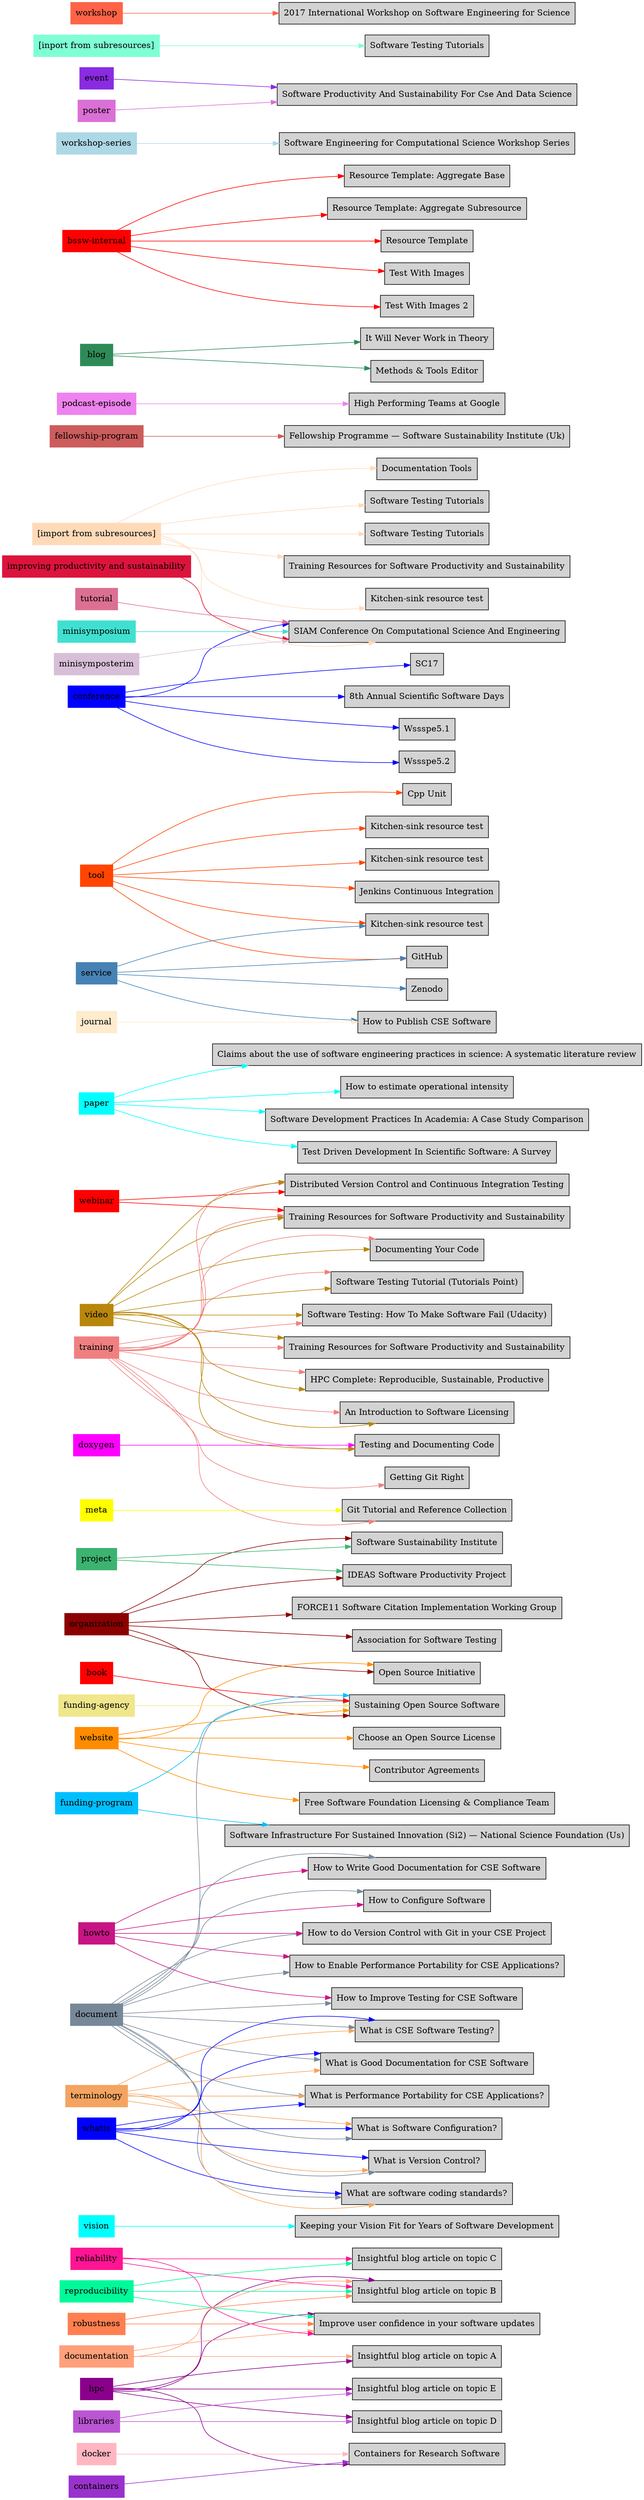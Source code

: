 digraph bettersoftware {
            rankdir = LR;
            ratio = fill;
            node [style=filled];
            node [shape = box];
"hpc" [colorscheme="svg" color="darkmagenta"];
"hpc" ->  "BlogArticleSkeletonA.md" [colorscheme="svg" color="darkmagenta"];
"BlogArticleSkeletonA.md" [label="Insightful blog article on topic A" URL="http://bss.parallactic.com/resources/insightful-blog-article-on-topic-a"]
"documentation" [colorscheme="svg" color="lightsalmon"];
"documentation" ->  "BlogArticleSkeletonA.md" [colorscheme="svg" color="lightsalmon"];
"BlogArticleSkeletonA.md" [label="Insightful blog article on topic A" URL="http://bss.parallactic.com/resources/insightful-blog-article-on-topic-a"]
"reliability" [colorscheme="svg" color="deeppink"];
"reliability" ->  "BlogArticleSkeletonB.md" [colorscheme="svg" color="deeppink"];
"BlogArticleSkeletonB.md" [label="Insightful blog article on topic B" URL="http://bss.parallactic.com/resources/insightful-blog-article-on-topic-b"]
"reproducibility" [colorscheme="svg" color="mediumspringgreen"];
"reproducibility" ->  "BlogArticleSkeletonB.md" [colorscheme="svg" color="mediumspringgreen"];
"BlogArticleSkeletonB.md" [label="Insightful blog article on topic B" URL="http://bss.parallactic.com/resources/insightful-blog-article-on-topic-b"]
"robustness" [colorscheme="svg" color="coral"];
"robustness" ->  "BlogArticleSkeletonB.md" [colorscheme="svg" color="coral"];
"BlogArticleSkeletonB.md" [label="Insightful blog article on topic B" URL="http://bss.parallactic.com/resources/insightful-blog-article-on-topic-b"]
"hpc" ->  "BlogArticleSkeletonB.md" [colorscheme="svg" color="darkmagenta"];
"BlogArticleSkeletonB.md" [label="Insightful blog article on topic B" URL="http://bss.parallactic.com/resources/insightful-blog-article-on-topic-b"]
"documentation" ->  "BlogArticleSkeletonB.md" [colorscheme="svg" color="lightsalmon"];
"BlogArticleSkeletonB.md" [label="Insightful blog article on topic B" URL="http://bss.parallactic.com/resources/insightful-blog-article-on-topic-b"]
"reliability" ->  "BlogArticleSkeletonC.md" [colorscheme="svg" color="deeppink"];
"BlogArticleSkeletonC.md" [label="Insightful blog article on topic C" URL="http://bss.parallactic.com/resources/insightful-blog-article-on-topic-c"]
"reproducibility" ->  "BlogArticleSkeletonC.md" [colorscheme="svg" color="mediumspringgreen"];
"BlogArticleSkeletonC.md" [label="Insightful blog article on topic C" URL="http://bss.parallactic.com/resources/insightful-blog-article-on-topic-c"]
"hpc" ->  "BlogArticleSkeletonD.md" [colorscheme="svg" color="darkmagenta"];
"BlogArticleSkeletonD.md" [label="Insightful blog article on topic D" URL="http://bss.parallactic.com/resources/insightful-blog-article-on-topic-d"]
"libraries" [colorscheme="svg" color="mediumorchid"];
"libraries" ->  "BlogArticleSkeletonD.md" [colorscheme="svg" color="mediumorchid"];
"BlogArticleSkeletonD.md" [label="Insightful blog article on topic D" URL="http://bss.parallactic.com/resources/insightful-blog-article-on-topic-d"]
"hpc" ->  "BlogArticleSkeletonE.md" [colorscheme="svg" color="darkmagenta"];
"BlogArticleSkeletonE.md" [label="Insightful blog article on topic E" URL="http://bss.parallactic.com/resources/insightful-blog-article-on-topic-e"]
"libraries" ->  "BlogArticleSkeletonE.md" [colorscheme="svg" color="mediumorchid"];
"BlogArticleSkeletonE.md" [label="Insightful blog article on topic E" URL="http://bss.parallactic.com/resources/insightful-blog-article-on-topic-e"]
"reliability" ->  "ImproveUserConfidenceInSwUpdates.md" [colorscheme="svg" color="deeppink"];
"ImproveUserConfidenceInSwUpdates.md" [label="Improve user confidence in your software updates" URL="http://bss.parallactic.com/resources/improve-user-confidence-in-your-software-updates"]
"reproducibility" ->  "ImproveUserConfidenceInSwUpdates.md" [colorscheme="svg" color="mediumspringgreen"];
"ImproveUserConfidenceInSwUpdates.md" [label="Improve user confidence in your software updates" URL="http://bss.parallactic.com/resources/improve-user-confidence-in-your-software-updates"]
"robustness" ->  "ImproveUserConfidenceInSwUpdates.md" [colorscheme="svg" color="coral"];
"ImproveUserConfidenceInSwUpdates.md" [label="Improve user confidence in your software updates" URL="http://bss.parallactic.com/resources/improve-user-confidence-in-your-software-updates"]
"hpc" ->  "ImproveUserConfidenceInSwUpdates.md" [colorscheme="svg" color="darkmagenta"];
"ImproveUserConfidenceInSwUpdates.md" [label="Improve user confidence in your software updates" URL="http://bss.parallactic.com/resources/improve-user-confidence-in-your-software-updates"]
"documentation" ->  "ImproveUserConfidenceInSwUpdates.md" [colorscheme="svg" color="lightsalmon"];
"ImproveUserConfidenceInSwUpdates.md" [label="Improve user confidence in your software updates" URL="http://bss.parallactic.com/resources/improve-user-confidence-in-your-software-updates"]
"docker" [colorscheme="svg" color="lightpink"];
"docker" ->  "ContainersForResearchSw.md" [colorscheme="svg" color="lightpink"];
"ContainersForResearchSw.md" [label="Containers for Research Software" URL="http://bss.parallactic.com/resources/containers-for-research-software"]
"containers" [colorscheme="svg" color="darkorchid"];
"containers" ->  "ContainersForResearchSw.md" [colorscheme="svg" color="darkorchid"];
"ContainersForResearchSw.md" [label="Containers for Research Software" URL="http://bss.parallactic.com/resources/containers-for-research-software"]
"hpc" ->  "ContainersForResearchSw.md" [colorscheme="svg" color="darkmagenta"];
"ContainersForResearchSw.md" [label="Containers for Research Software" URL="http://bss.parallactic.com/resources/containers-for-research-software"]
"vision" [colorscheme="svg" color="aqua"];
"vision" ->  "VisionFitnessForSoftwareProductivity.md" [colorscheme="svg" color="aqua"];
"VisionFitnessForSoftwareProductivity.md" [label="Keeping your Vision Fit for Years of Software Development" URL="http://bss.parallactic.com/resources/keeping-your-vision-fit-for-years-of-software-development"]
"organization" [colorscheme="svg" color="darkred"];
"organization" ->  "AssociationForSoftwareTesting.md" [colorscheme="svg" color="darkred"];
"AssociationForSoftwareTesting.md" [label="Association for Software Testing" URL="http://bss.parallactic.com/resources/association-for-software-testing"]
"training" [colorscheme="svg" color="lightcoral"];
"training" ->  "BestPracticesForHPCSwDevelopersWebinarSeries.md" [colorscheme="svg" color="lightcoral"];
"BestPracticesForHPCSwDevelopersWebinarSeries.md" [label="Training Resources for Software Productivity and Sustainability" URL="http://bss.parallactic.com/resources/training-resources-for-software-productivity-and-sustainability"]
"webinar" [colorscheme="svg" color="red"];
"webinar" ->  "BestPracticesForHPCSwDevelopersWebinarSeries.md" [colorscheme="svg" color="red"];
"BestPracticesForHPCSwDevelopersWebinarSeries.md" [label="Training Resources for Software Productivity and Sustainability" URL="http://bss.parallactic.com/resources/training-resources-for-software-productivity-and-sustainability"]
"video" [colorscheme="svg" color="darkgoldenrod"];
"video" ->  "BestPracticesForHPCSwDevelopersWebinarSeries.md" [colorscheme="svg" color="darkgoldenrod"];
"BestPracticesForHPCSwDevelopersWebinarSeries.md" [label="Training Resources for Software Productivity and Sustainability" URL="http://bss.parallactic.com/resources/training-resources-for-software-productivity-and-sustainability"]
"website" [colorscheme="svg" color="darkorange"];
"website" ->  "ChooseALicense.md" [colorscheme="svg" color="darkorange"];
"ChooseALicense.md" [label="Choose an Open Source License" URL="http://bss.parallactic.com/resources/choose-an-open-source-license"]
"paper" [colorscheme="svg" color="cyan"];
"paper" ->  "ClaimsAboutSoftwareEnginScienceReview.md" [colorscheme="svg" color="cyan"];
"ClaimsAboutSoftwareEnginScienceReview.md" [label="Claims about the use of software engineering practices in science: A systematic literature review", URL="http://bss.parallactic.com/resources/claims-about-the-use-of-software-engineering-practices-in-science-a-systematic-literature-review"]
"website" ->  "ContributorAgreements.md" [colorscheme="svg" color="darkorange"];
"ContributorAgreements.md" [label="Contributor Agreements" URL="http://bss.parallactic.com/resources/contributor-agreements"]
"tool" [colorscheme="svg" color="orangered"];
"tool" ->  "CppUnit.md" [colorscheme="svg" color="orangered"];
"CppUnit.md" [label="Cpp Unit" URL="http://bss.parallactic.com/resources/cpp-unit"]
"training" ->  "CseCollaborationThroughSoftwareImprovingProductivityAndSustainability.SIAM-CSE17.md" [colorscheme="svg" color="lightcoral"];
"CseCollaborationThroughSoftwareImprovingProductivityAndSustainability.SIAM-CSE17.md" [label="Training Resources for Software Productivity and Sustainability" URL="http://bss.parallactic.com/resources/training-resources-for-software-productivity-and-sustainability"]
"video" ->  "CseCollaborationThroughSoftwareImprovingProductivityAndSustainability.SIAM-CSE17.md" [colorscheme="svg" color="darkgoldenrod"];
"CseCollaborationThroughSoftwareImprovingProductivityAndSustainability.SIAM-CSE17.md" [label="Training Resources for Software Productivity and Sustainability" URL="http://bss.parallactic.com/resources/training-resources-for-software-productivity-and-sustainability"]
"training" ->  "DistributedVersionControlAndContinuousIntegrationTesting.md" [colorscheme="svg" color="lightcoral"];
"DistributedVersionControlAndContinuousIntegrationTesting.md" [label="Distributed Version Control and Continuous Integration Testing" URL="http://bss.parallactic.com/resources/distributed-version-control-and-continuous-integration-testing"]
"webinar" ->  "DistributedVersionControlAndContinuousIntegrationTesting.md" [colorscheme="svg" color="red"];
"DistributedVersionControlAndContinuousIntegrationTesting.md" [label="Distributed Version Control and Continuous Integration Testing" URL="http://bss.parallactic.com/resources/distributed-version-control-and-continuous-integration-testing"]
"video" ->  "DistributedVersionControlAndContinuousIntegrationTesting.md" [colorscheme="svg" color="darkgoldenrod"];
"DistributedVersionControlAndContinuousIntegrationTesting.md" [label="Distributed Version Control and Continuous Integration Testing" URL="http://bss.parallactic.com/resources/distributed-version-control-and-continuous-integration-testing"]
"tool" ->  "DocumentationTools.Doxygen.md" [colorscheme="svg" color="orangered"];
"DocumentationTools.Doxygen.md" [label="Kitchen-sink resource test" URL="http://bss.parallactic.com/resources/kitchen-sink-resource-test"]
"service" [colorscheme="svg" color="steelblue"];
"service" ->  "DocumentationTools.ReadTheDocs.md" [colorscheme="svg" color="steelblue"];
"DocumentationTools.ReadTheDocs.md" [label="Kitchen-sink resource test" URL="http://bss.parallactic.com/resources/kitchen-sink-resource-test"]
"tool" ->  "DocumentationTools.ReadTheDocs.md" [colorscheme="svg" color="orangered"];
"DocumentationTools.ReadTheDocs.md" [label="Kitchen-sink resource test" URL="http://bss.parallactic.com/resources/kitchen-sink-resource-test"]
"tool" ->  "DocumentationTools.Sphinx.md" [colorscheme="svg" color="orangered"];
"DocumentationTools.Sphinx.md" [label="Kitchen-sink resource test" URL="http://bss.parallactic.com/resources/kitchen-sink-resource-test"]
"[import from subresources]" [colorscheme="svg" color="peachpuff"];
"[import from subresources]" ->  "DocumentationTools.md" [colorscheme="svg" color="peachpuff"];
"DocumentationTools.md" [label="Documentation Tools" URL="http://bss.parallactic.com/resources/documentation-tools"]
"organization" ->  "FORCE11SoftwareCitationImplementationWorkingGroup.md" [colorscheme="svg" color="darkred"];
"FORCE11SoftwareCitationImplementationWorkingGroup.md" [label="FORCE11 Software Citation Implementation Working Group" URL="http://bss.parallactic.com/resources/force11-software-citation-implementation-working-group"]
"website" ->  "FSFLicensingAndComplianceTeam.md" [colorscheme="svg" color="darkorange"];
"FSFLicensingAndComplianceTeam.md" [label="Free Software Foundation Licensing & Compliance Team" URL="http://bss.parallactic.com/resources/free-software-foundation-licensing-compliance-team"]
"fellowship-program" [colorscheme="svg" color="indianred"];
"fellowship-program" ->  "FellowshipProgrammeSoftwareSustainabilityInstituteUK.md" [colorscheme="svg" color="indianred"];
"FellowshipProgrammeSoftwareSustainabilityInstituteUK.md" [label="Fellowship Programme — Software Sustainability Institute (Uk)" URL="http://bss.parallactic.com/resources/fellowship-programme-software-sustainability-institute-uk"]
"training" ->  "GettingGitRight.md" [colorscheme="svg" color="lightcoral"];
"GettingGitRight.md" [label="Getting Git Right" URL="http://bss.parallactic.com/resources/getting-git-right"]
"service" ->  "GitHub.md" [colorscheme="svg" color="steelblue"];
"tool" ->  "GitHub.md" [colorscheme="svg" color="orangered"];
"GitHub.md" [label="GitHub" URL="http://bss.parallactic.com/resources/git-hub"]
"training" ->  "GitTutorialAndReferenceCollection.md" [colorscheme="svg" color="lightcoral"];
"GitTutorialAndReferenceCollection.md" [label="Git Tutorial and Reference Collection" URL="http://bss.parallactic.com/resources/git-tutorial-and-reference-collection"]
"meta" [colorscheme="svg" color="yellow"];
"meta" ->  "GitTutorialAndReferenceCollection.md" [colorscheme="svg" color="yellow"];
"GitTutorialAndReferenceCollection.md" [label="Git Tutorial and Reference Collection" URL="http://bss.parallactic.com/resources/git-tutorial-and-reference-collection"]
"podcast-episode" [colorscheme="svg" color="violet"];
"podcast-episode" ->  "GoogleHiPerfTeams.md" [colorscheme="svg" color="violet"];
"GoogleHiPerfTeams.md" [label="High Performing Teams at Google" URL="http://bss.parallactic.com/resources/high-performing-teams-at-google"]
"training" ->  "HerouxATPESC2016.md" [colorscheme="svg" color="lightcoral"];
"video" ->  "HerouxATPESC2016.md" [colorscheme="svg" color="darkgoldenrod"];
"HerouxATPESC2016.md" [label="HPC Complete: Reproducible, Sustainable, Productive" URL="http://bss.parallactic.com/resources/hpc-complete-reproducible-sustainable-productive"]
"document" [colorscheme="svg" color="lightslategrey"];
"document" ->  "HowToConfigureSw.md" [colorscheme="svg" color="lightslategrey"];
"HowToConfigureSw.md" [label="How to Configure Software" URL="http://bss.parallactic.com/resources/how-to-configure-software"]
"howto" [colorscheme="svg" color="mediumvioletred"];
"howto" ->  "HowToConfigureSw.md" [colorscheme="svg" color="mediumvioletred"];
"HowToConfigureSw.md" [label="How to Configure Software" URL="http://bss.parallactic.com/resources/how-to-configure-software"]
"document" ->  "HowToDoVersionControlWithGitInYourCseProject.md" [colorscheme="svg" color="lightslategrey"];
"HowToDoVersionControlWithGitInYourCseProject.md" [label="How to do Version Control with Git in your CSE Project" URL="http://bss.parallactic.com/resources/how-to-do-version-control-with-git-in-your-cse-project"]
"howto" ->  "HowToDoVersionControlWithGitInYourCseProject.md" [colorscheme="svg" color="mediumvioletred"];
"HowToDoVersionControlWithGitInYourCseProject.md" [label="How to do Version Control with Git in your CSE Project" URL="http://bss.parallactic.com/resources/how-to-do-version-control-with-git-in-your-cse-project"]
"document" ->  "HowToEnablePerfPortabilityForCseApps.md" [colorscheme="svg" color="lightslategrey"];
"HowToEnablePerfPortabilityForCseApps.md" [label="How to Enable Performance Portability for CSE Applications?" URL="http://bss.parallactic.com/resources/how-to-enable-performance-portability-for-cse-applications?"]
"howto" ->  "HowToEnablePerfPortabilityForCseApps.md" [colorscheme="svg" color="mediumvioletred"];
"HowToEnablePerfPortabilityForCseApps.md" [label="How to Enable Performance Portability for CSE Applications?" URL="http://bss.parallactic.com/resources/how-to-enable-performance-portability-for-cse-applications?"]
"paper" ->  "HowToEstimateOperationalIntensity.md" [colorscheme="svg" color="cyan"];
"HowToEstimateOperationalIntensity.md" [label="How to estimate operational intensity" URL="http://bss.parallactic.com/resources/how-to-estimate-operational-intensity"]
"document" ->  "HowToImproveTestingForCseSw.md" [colorscheme="svg" color="lightslategrey"];
"HowToImproveTestingForCseSw.md" [label="How to Improve Testing for CSE Software" URL="http://bss.parallactic.com/resources/how-to-improve-testing-for-cse-software"]
"howto" ->  "HowToImproveTestingForCseSw.md" [colorscheme="svg" color="mediumvioletred"];
"HowToImproveTestingForCseSw.md" [label="How to Improve Testing for CSE Software" URL="http://bss.parallactic.com/resources/how-to-improve-testing-for-cse-software"]
"journal" [colorscheme="svg" color="blanchedalmond"];
"journal" ->  "HowToPublishCseSw.md" [colorscheme="svg" color="blanchedalmond"];
"HowToPublishCseSw.md" [label="How to Publish CSE Software" URL="http://bss.parallactic.com/resources/how-to-publish-cse-software"]
"service" ->  "HowToPublishCseSw.md" [colorscheme="svg" color="steelblue"];
"HowToPublishCseSw.md" [label="How to Publish CSE Software" URL="http://bss.parallactic.com/resources/how-to-publish-cse-software"]
"document" ->  "HowToWriteGoodDocumentation.md" [colorscheme="svg" color="lightslategrey"];
"HowToWriteGoodDocumentation.md" [label="How to Write Good Documentation for CSE Software" URL="http://bss.parallactic.com/resources/how-to-write-good-documentation-for-cse-software"]
"howto" ->  "HowToWriteGoodDocumentation.md" [colorscheme="svg" color="mediumvioletred"];
"HowToWriteGoodDocumentation.md" [label="How to Write Good Documentation for CSE Software" URL="http://bss.parallactic.com/resources/how-to-write-good-documentation-for-cse-software"]
"project" [colorscheme="svg" color="mediumseagreen"];
"project" ->  "IDEASSoftwareProductivityProject.md" [colorscheme="svg" color="mediumseagreen"];
"IDEASSoftwareProductivityProject.md" [label="IDEAS Software Productivity Project" URL="http://bss.parallactic.com/resources/ideas-software-productivity-project"]
"organization" ->  "IDEASSoftwareProductivityProject.md" [colorscheme="svg" color="darkred"];
"IDEASSoftwareProductivityProject.md" [label="IDEAS Software Productivity Project" URL="http://bss.parallactic.com/resources/ideas-software-productivity-project"]
"training" ->  "IntroToSoftwareLicensing.md" [colorscheme="svg" color="lightcoral"];
"IntroToSoftwareLicensing.md" [label="An Introduction to Software Licensing" URL="http://bss.parallactic.com/resources/an-introduction-to-software-licensing"]
"video" ->  "IntroToSoftwareLicensing.md" [colorscheme="svg" color="darkgoldenrod"];
"IntroToSoftwareLicensing.md" [label="An Introduction to Software Licensing" URL="http://bss.parallactic.com/resources/an-introduction-to-software-licensing"]
"blog" [colorscheme="svg" color="seagreen"];
"blog" ->  "ItWillNeverWorkInTheory.md" [colorscheme="svg" color="seagreen"];
"ItWillNeverWorkInTheory.md" [label="It Will Never Work in Theory" URL="http://bss.parallactic.com/resources/it-will-never-work-in-theory"]
"tool" ->  "JenkinsCI.md" [colorscheme="svg" color="orangered"];
"JenkinsCI.md" [label="Jenkins Continuous Integration" URL="http://bss.parallactic.com/resources/jenkins-continuous-integration"]
"training" ->  "KlinvexATPESC2016.md" [colorscheme="svg" color="lightcoral"];
"KlinvexATPESC2016.md" [label="Documenting Your Code" URL="http://bss.parallactic.com/resources/documenting-your-code"]
"video" ->  "KlinvexATPESC2016.md" [colorscheme="svg" color="darkgoldenrod"];
"KlinvexATPESC2016.md" [label="Documenting Your Code" URL="http://bss.parallactic.com/resources/documenting-your-code"]
"blog" ->  "MethodsAndToolsEditor.md" [colorscheme="svg" color="seagreen"];
"MethodsAndToolsEditor.md" [label="Methods & Tools Editor" URL="http://bss.parallactic.com/resources/methods-tools-editor"]
"document" ->  "OSSSustainabilityResources.md" [colorscheme="svg" color="lightslategrey"];
"OSSSustainabilityResources.md" [label="Sustaining Open Source Software" URL="http://bss.parallactic.com/resources/sustaining-open-source-software"]
"website" ->  "OSSSustainabilityResources.md" [colorscheme="svg" color="darkorange"];
"OSSSustainabilityResources.md" [label="Sustaining Open Source Software" URL="http://bss.parallactic.com/resources/sustaining-open-source-software"]
"book" [colorscheme="svg" color="red"];
"book" ->  "OSSSustainabilityResources.md" [colorscheme="svg" color="red"];
"OSSSustainabilityResources.md" [label="Sustaining Open Source Software" URL="http://bss.parallactic.com/resources/sustaining-open-source-software"]
"organization" ->  "OSSSustainabilityResources.md" [colorscheme="svg" color="darkred"];
"OSSSustainabilityResources.md" [label="Sustaining Open Source Software" URL="http://bss.parallactic.com/resources/sustaining-open-source-software"]
"funding-program" [colorscheme="svg" color="deepskyblue"];
"funding-program" ->  "OSSSustainabilityResources.md" [colorscheme="svg" color="deepskyblue"];
"OSSSustainabilityResources.md" [label="Sustaining Open Source Software" URL="http://bss.parallactic.com/resources/sustaining-open-source-software"]
"funding-agency" [colorscheme="svg" color="khaki"];
"funding-agency" ->  "OSSSustainabilityResources.md" [colorscheme="svg" color="khaki"];
"OSSSustainabilityResources.md" [label="Sustaining Open Source Software" URL="http://bss.parallactic.com/resources/sustaining-open-source-software"]
"website" ->  "OpenSourceInitiative.md" [colorscheme="svg" color="darkorange"];
"OpenSourceInitiative.md" [label="Open Source Initiative" URL="http://bss.parallactic.com/resources/open-source-initiative"]
"organization" ->  "OpenSourceInitiative.md" [colorscheme="svg" color="darkred"];
"OpenSourceInitiative.md" [label="Open Source Initiative" URL="http://bss.parallactic.com/resources/open-source-initiative"]
"bssw-internal" [colorscheme="svg" color="red"];
"bssw-internal" ->  "ResourceTemplate.AggregateBase.md" [colorscheme="svg" color="red"];
"ResourceTemplate.AggregateBase.md" [label="Resource Template: Aggregate Base", URL="http://bss.parallactic.com/resources/resource-template-aggregate-base"]
"bssw-internal" ->  "ResourceTemplate.AggregateSubresource.md" [colorscheme="svg" color="red"];
"ResourceTemplate.AggregateSubresource.md" [label="Resource Template: Aggregate Subresource" URL="http://bss.parallactic.com/resources/resource-template-aggregate-subresource"]
"bssw-internal" ->  "ResourceTemplate.Basic.md" [colorscheme="svg" color="red"];
"ResourceTemplate.Basic.md" [label="Resource Template" URL="http://bss.parallactic.com/resources/resource-template"]
"paper" ->  "SoftwareDevelopmentPracticesInAcademiaACaseStudyComparison.md" [colorscheme="svg" color="cyan"];
"SoftwareDevelopmentPracticesInAcademiaACaseStudyComparison.md" [label="Software Development Practices In Academia: A Case Study Comparison", URL="http://bss.parallactic.com/resources/software-development-practices-in-academia-a-case-study-comparison"]
"funding-program" ->  "SoftwareInfrastructureForSustainedInnovationSI2NationalScienceFoundationUS.md" [colorscheme="svg" color="deepskyblue"];
"SoftwareInfrastructureForSustainedInnovationSI2NationalScienceFoundationUS.md" [label="Software Infrastructure For Sustained Innovation (Si2) — National Science Foundation (Us)" URL="http://bss.parallactic.com/resources/software-infrastructure-for-sustained-innovation-si2-national-science-foundation-us"]
"organization" ->  "SoftwareSustainabilityInstitute.md" [colorscheme="svg" color="darkred"];
"SoftwareSustainabilityInstitute.md" [label="Software Sustainability Institute" URL="http://bss.parallactic.com/resources/software-sustainability-institute"]
"project" ->  "SoftwareSustainabilityInstitute.md" [colorscheme="svg" color="mediumseagreen"];
"SoftwareSustainabilityInstitute.md" [label="Software Sustainability Institute" URL="http://bss.parallactic.com/resources/software-sustainability-institute"]
"workshop-series" [colorscheme="svg" color="lightblue"];
"workshop-series" ->  "SwEngForComputationalScienceWorkshopSeries.md" [colorscheme="svg" color="lightblue"];
"SwEngForComputationalScienceWorkshopSeries.md" [label="Software Engineering for Computational Science Workshop Series" URL="http://bss.parallactic.com/resources/software-engineering-for-computational-science-workshop-series"]
"event" [colorscheme="svg" color="blueviolet"];
"event" ->  "SwProductivityAndSustainabilityForCseAndDataScience.SIAM-CSE17.md" [colorscheme="svg" color="blueviolet"];
"poster" [colorscheme="svg" color="orchid"];
"poster" ->  "SwProductivityAndSustainabilityForCseAndDataScience.SIAM-CSE17.md" [colorscheme="svg" color="orchid"];
"SwProductivityAndSustainabilityForCseAndDataScience.SIAM-CSE17.md" [label="Software Productivity And Sustainability For Cse And Data Science" URL="http://bss.parallactic.com/events/siam-conference-on-computational-science-and-engineering-cse17 "]
"training" ->  "SwTestingTutorialTutorialsPoint.md" [colorscheme="svg" color="lightcoral"];
"video" ->  "SwTestingTutorialTutorialsPoint.md" [colorscheme="svg" color="darkgoldenrod"];
"SwTestingTutorialTutorialsPoint.md" [label="Software Testing Tutorial (Tutorials Point)" URL="http://bss.parallactic.com/resources/software-testing-tutorial-tutorials-point"]
"[inport from subresources]" [colorscheme="svg" color="aquamarine"];
"[inport from subresources]" ->  "SwTestingTutorials.Cse.md" [colorscheme="svg" color="aquamarine"];
"SwTestingTutorials.Cse.md" [label="Software Testing Tutorials" URL="http://bss.parallactic.com/resources/software-testing-tutorials"]
"[import from subresources]" ->  "SwTestingTutorials.General.md" [colorscheme="svg" color="peachpuff"];
"SwTestingTutorials.General.md" [label="Software Testing Tutorials" URL="http://bss.parallactic.com/resources/software-testing-tutorials"]
"[import from subresources]" ->  "SwTestingTutorials.md" [colorscheme="svg" color="peachpuff"];
"SwTestingTutorials.md" [label="Software Testing Tutorials" URL="http://bss.parallactic.com/resources/software-testing-tutorials"]
"training" ->  "SwTestingUdacity.md" [colorscheme="svg" color="lightcoral"];
"video" ->  "SwTestingUdacity.md" [colorscheme="svg" color="darkgoldenrod"];
"SwTestingUdacity.md" [label="Software Testing: How To Make Software Fail (Udacity)" URL="http://bss.parallactic.com/resources/software-testing-how-to-make-software-fail-udacity"]
"paper" ->  "TestDrivenDevptInScientificSwASurvey.md" [colorscheme="svg" color="cyan"];
"TestDrivenDevptInScientificSwASurvey.md" [label="Test Driven Development In Scientific Software: A Survey" URL="http://bss.parallactic.com/resources/test-driven-development-in-scientific-software-a-survey"]
"bssw-internal" ->  "TestImages.md" [colorscheme="svg" color="red"];
"TestImages.md" [label="Test With Images" URL="http://bss.parallactic.com/resources/test-with-images"]
"bssw-internal" ->  "TestImages2.md" [colorscheme="svg" color="red"];
"TestImages2.md" [label="Test With Images 2" URL="http://bss.parallactic.com/resources/test-with-images-2"]
"training" ->  "TestingAndDocumentingCode.md" [colorscheme="svg" color="lightcoral"];
"TestingAndDocumentingCode.md" [label="Testing and Documenting Code" URL="http://bss.parallactic.com/resources/testing-and-documenting-code"]
"video" ->  "TestingAndDocumentingCode.md" [colorscheme="svg" color="darkgoldenrod"];
"TestingAndDocumentingCode.md" [label="Testing and Documenting Code" URL="http://bss.parallactic.com/resources/testing-and-documenting-code"]
"doxygen" [colorscheme="svg" color="magenta"];
"doxygen" ->  "TestingAndDocumentingCode.md" [colorscheme="svg" color="magenta"];
"TestingAndDocumentingCode.md" [label="Testing and Documenting Code" URL="http://bss.parallactic.com/resources/testing-and-documenting-code"]
"[import from subresources]" ->  "Training.ProductivityAndSustainability.md" [colorscheme="svg" color="peachpuff"];
"Training.ProductivityAndSustainability.md" [label="Training Resources for Software Productivity and Sustainability" URL="http://bss.parallactic.com/resources/training-resources-for-software-productivity-and-sustainability"]
"terminology" [colorscheme="svg" color="sandybrown"];
"terminology" ->  "WhatAreSwCodingStandards.md" [colorscheme="svg" color="sandybrown"];
"WhatAreSwCodingStandards.md" [label="What are software coding standards?" URL="http://bss.parallactic.com/resources/what-are-software-coding-standards?"]
"whatis" [colorscheme="svg" color="blue"];
"whatis" ->  "WhatAreSwCodingStandards.md" [colorscheme="svg" color="blue"];
"WhatAreSwCodingStandards.md" [label="What are software coding standards?" URL="http://bss.parallactic.com/resources/what-are-software-coding-standards?"]
"document" ->  "WhatAreSwCodingStandards.md" [colorscheme="svg" color="lightslategrey"];
"WhatAreSwCodingStandards.md" [label="What are software coding standards?" URL="http://bss.parallactic.com/resources/what-are-software-coding-standards?"]
"terminology" ->  "WhatIsCseSwTesting.md" [colorscheme="svg" color="sandybrown"];
"WhatIsCseSwTesting.md" [label="What is CSE Software Testing?" URL="http://bss.parallactic.com/resources/what-is-cse-software-testing?"]
"whatis" ->  "WhatIsCseSwTesting.md" [colorscheme="svg" color="blue"];
"WhatIsCseSwTesting.md" [label="What is CSE Software Testing?" URL="http://bss.parallactic.com/resources/what-is-cse-software-testing?"]
"document" ->  "WhatIsCseSwTesting.md" [colorscheme="svg" color="lightslategrey"];
"WhatIsCseSwTesting.md" [label="What is CSE Software Testing?" URL="http://bss.parallactic.com/resources/what-is-cse-software-testing?"]
"document" ->  "WhatIsGoodDocumentation.md" [colorscheme="svg" color="lightslategrey"];
"WhatIsGoodDocumentation.md" [label="What is Good Documentation for CSE Software" URL="http://bss.parallactic.com/resources/what-is-good-documentation-for-cse-software"]
"whatis" ->  "WhatIsGoodDocumentation.md" [colorscheme="svg" color="blue"];
"WhatIsGoodDocumentation.md" [label="What is Good Documentation for CSE Software" URL="http://bss.parallactic.com/resources/what-is-good-documentation-for-cse-software"]
"terminology" ->  "WhatIsGoodDocumentation.md" [colorscheme="svg" color="sandybrown"];
"WhatIsGoodDocumentation.md" [label="What is Good Documentation for CSE Software" URL="http://bss.parallactic.com/resources/what-is-good-documentation-for-cse-software"]
"document" ->  "WhatIsPerfPortabilityForCseApps.md" [colorscheme="svg" color="lightslategrey"];
"WhatIsPerfPortabilityForCseApps.md" [label="What is Performance Portability for CSE Applications?" URL="http://bss.parallactic.com/resources/what-is-performance-portability-for-cse-applications?"]
"whatis" ->  "WhatIsPerfPortabilityForCseApps.md" [colorscheme="svg" color="blue"];
"WhatIsPerfPortabilityForCseApps.md" [label="What is Performance Portability for CSE Applications?" URL="http://bss.parallactic.com/resources/what-is-performance-portability-for-cse-applications?"]
"terminology" ->  "WhatIsPerfPortabilityForCseApps.md" [colorscheme="svg" color="sandybrown"];
"WhatIsPerfPortabilityForCseApps.md" [label="What is Performance Portability for CSE Applications?" URL="http://bss.parallactic.com/resources/what-is-performance-portability-for-cse-applications?"]
"document" ->  "WhatIsSwConfiguration.md" [colorscheme="svg" color="lightslategrey"];
"WhatIsSwConfiguration.md" [label="What is Software Configuration?" URL="http://bss.parallactic.com/resources/what-is-software-configuration?"]
"whatis" ->  "WhatIsSwConfiguration.md" [colorscheme="svg" color="blue"];
"WhatIsSwConfiguration.md" [label="What is Software Configuration?" URL="http://bss.parallactic.com/resources/what-is-software-configuration?"]
"terminology" ->  "WhatIsSwConfiguration.md" [colorscheme="svg" color="sandybrown"];
"WhatIsSwConfiguration.md" [label="What is Software Configuration?" URL="http://bss.parallactic.com/resources/what-is-software-configuration?"]
"document" ->  "WhatIsVersionControl.md" [colorscheme="svg" color="lightslategrey"];
"WhatIsVersionControl.md" [label="What is Version Control?" URL="http://bss.parallactic.com/resources/what-is-version-control?"]
"whatis" ->  "WhatIsVersionControl.md" [colorscheme="svg" color="blue"];
"WhatIsVersionControl.md" [label="What is Version Control?" URL="http://bss.parallactic.com/resources/what-is-version-control?"]
"terminology" ->  "WhatIsVersionControl.md" [colorscheme="svg" color="sandybrown"];
"WhatIsVersionControl.md" [label="What is Version Control?" URL="http://bss.parallactic.com/resources/what-is-version-control?"]
"service" ->  "Zenodo.md" [colorscheme="svg" color="steelblue"];
"Zenodo.md" [label="Zenodo" URL="http://bss.parallactic.com/resources/zenodo"]
"[import from subresources]" ->  "kitchen-sink-TEST.md" [colorscheme="svg" color="peachpuff"];
"kitchen-sink-TEST.md" [label="Kitchen-sink resource test" URL="http://bss.parallactic.com/resources/kitchen-sink-resource-test"]
"conference" [colorscheme="svg" color="blue"];
"conference" ->  "Conference.SC17.md" [colorscheme="svg" color="blue"];
"Conference.SC17.md" [label="SC17" URL="http://bss.parallactic.com/resources/sc17"]
"improving productivity and sustainability" [colorscheme="svg" color="crimson"];
"improving productivity and sustainability" ->  "Conference.SIAM-CSE17.md" [colorscheme="svg" color="crimson"];
"conference" ->  "Conference.SIAM-CSE17.md" [colorscheme="svg" color="blue"];
"tutorial" [colorscheme="svg" color="palevioletred"];
"tutorial" ->  "Conference.SIAM-CSE17.md" [colorscheme="svg" color="palevioletred"];
"minisymposium" [colorscheme="svg" color="turquoise"];
"minisymposium" ->  "Conference.SIAM-CSE17.md" [colorscheme="svg" color="turquoise"];
"minisymposterim" [colorscheme="svg" color="thistle"];
"minisymposterim" ->  "Conference.SIAM-CSE17.md" [colorscheme="svg" color="thistle"];
"[import from subresources]" ->  "Conference.SIAM-CSE17.md" [colorscheme="svg" color="peachpuff"];
"Conference.SIAM-CSE17.md" [label="SIAM Conference On Computational Science And Engineering" URL="http://bss.parallactic.com/events/siam-conference-on-computational-science-and-engineering-cse17 "]
"conference" ->  "Conference.ScientificSoftwareDays17.md" [colorscheme="svg" color="blue"];
"Conference.ScientificSoftwareDays17.md" [label="8th Annual Scientific Software Days" URL="http://bss.parallactic.com/resources/8th-annual-scientific-software-days"]
"conference" ->  "WSSSPE5.1.md" [colorscheme="svg" color="blue"];
"WSSSPE5.1.md" [label="Wssspe5.1\n" URL="http://bss.parallactic.com/events/wssspe5-1"];
"conference" ->  "WSSSPE5.2.md" [colorscheme="svg" color="blue"];
"WSSSPE5.2.md" [label="Wssspe5.2\n" URL="http://bss.parallactic.com/events/wssspe5-2 "];
"workshop" [colorscheme="svg" color="tomato"];
"workshop" ->  "Workshop.SE4Science17.md" [colorscheme="svg" color="tomato"];
"Workshop.SE4Science17.md" [label="2017 International Workshop on Software Engineering for Science" URL="http://bss.parallactic.com/resources/2017-international-workshop-on-software-engineering-for-science"]
}